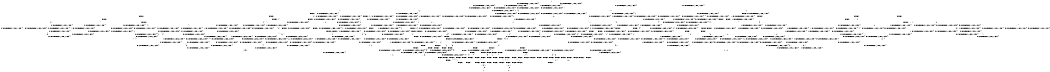 digraph BCG {
size = "7, 10.5";
center = TRUE;
node [shape = circle];
0 [peripheries = 2];
0 -> 1 [label = "EX !0 !ATOMIC_EXCH_BRANCH (1, +1, TRUE, +1, 1, FALSE) !{}"];
0 -> 2 [label = "EX !2 !ATOMIC_EXCH_BRANCH (1, +0, TRUE, +0, 1, TRUE) !{}"];
0 -> 3 [label = "EX !1 !ATOMIC_EXCH_BRANCH (1, +1, TRUE, +1, 1, FALSE) !{}"];
0 -> 4 [label = "EX !0 !ATOMIC_EXCH_BRANCH (1, +1, TRUE, +1, 1, FALSE) !{}"];
0 -> 5 [label = "EX !2 !ATOMIC_EXCH_BRANCH (1, +0, TRUE, +0, 1, TRUE) !{}"];
0 -> 6 [label = "EX !1 !ATOMIC_EXCH_BRANCH (1, +1, TRUE, +1, 1, FALSE) !{}"];
1 -> 7 [label = "EX !2 !ATOMIC_EXCH_BRANCH (1, +0, TRUE, +0, 1, FALSE) !{}"];
2 -> 8 [label = "EX !0 !ATOMIC_EXCH_BRANCH (1, +1, TRUE, +1, 1, FALSE) !{}"];
3 -> 9 [label = "EX !0 !ATOMIC_EXCH_BRANCH (1, +1, TRUE, +1, 1, TRUE) !{}"];
4 -> 7 [label = "EX !2 !ATOMIC_EXCH_BRANCH (1, +0, TRUE, +0, 1, FALSE) !{}"];
4 -> 10 [label = "EX !1 !ATOMIC_EXCH_BRANCH (1, +1, TRUE, +1, 1, TRUE) !{}"];
4 -> 11 [label = "TERMINATE !0"];
4 -> 12 [label = "EX !2 !ATOMIC_EXCH_BRANCH (1, +0, TRUE, +0, 1, FALSE) !{}"];
4 -> 13 [label = "EX !1 !ATOMIC_EXCH_BRANCH (1, +1, TRUE, +1, 1, TRUE) !{}"];
4 -> 14 [label = "TERMINATE !0"];
5 -> 2 [label = "EX !2 !ATOMIC_EXCH_BRANCH (1, +0, TRUE, +0, 1, TRUE) !{}"];
5 -> 8 [label = "EX !0 !ATOMIC_EXCH_BRANCH (1, +1, TRUE, +1, 1, FALSE) !{}"];
5 -> 15 [label = "EX !1 !ATOMIC_EXCH_BRANCH (1, +1, TRUE, +1, 1, FALSE) !{}"];
5 -> 5 [label = "EX !2 !ATOMIC_EXCH_BRANCH (1, +0, TRUE, +0, 1, TRUE) !{}"];
5 -> 16 [label = "EX !0 !ATOMIC_EXCH_BRANCH (1, +1, TRUE, +1, 1, FALSE) !{}"];
5 -> 17 [label = "EX !1 !ATOMIC_EXCH_BRANCH (1, +1, TRUE, +1, 1, FALSE) !{}"];
6 -> 9 [label = "EX !0 !ATOMIC_EXCH_BRANCH (1, +1, TRUE, +1, 1, TRUE) !{}"];
6 -> 18 [label = "EX !2 !ATOMIC_EXCH_BRANCH (1, +0, TRUE, +0, 1, FALSE) !{}"];
6 -> 19 [label = "TERMINATE !1"];
6 -> 20 [label = "EX !0 !ATOMIC_EXCH_BRANCH (1, +1, TRUE, +1, 1, TRUE) !{}"];
6 -> 21 [label = "EX !2 !ATOMIC_EXCH_BRANCH (1, +0, TRUE, +0, 1, FALSE) !{}"];
6 -> 22 [label = "TERMINATE !1"];
7 -> 23 [label = "EX !2 !ATOMIC_EXCH_BRANCH (1, +0, FALSE, +0, 2, TRUE) !{}"];
8 -> 7 [label = "EX !2 !ATOMIC_EXCH_BRANCH (1, +0, TRUE, +0, 1, FALSE) !{}"];
9 -> 24 [label = "EX !2 !ATOMIC_EXCH_BRANCH (1, +0, TRUE, +0, 1, FALSE) !{}"];
10 -> 25 [label = "EX !2 !ATOMIC_EXCH_BRANCH (1, +0, TRUE, +0, 1, FALSE) !{}"];
11 -> 26 [label = "EX !2 !ATOMIC_EXCH_BRANCH (1, +0, TRUE, +0, 1, FALSE) !{}"];
12 -> 23 [label = "EX !2 !ATOMIC_EXCH_BRANCH (1, +0, FALSE, +0, 2, TRUE) !{}"];
12 -> 27 [label = "EX !1 !ATOMIC_EXCH_BRANCH (1, +1, TRUE, +1, 1, FALSE) !{}"];
12 -> 28 [label = "TERMINATE !0"];
12 -> 29 [label = "EX !2 !ATOMIC_EXCH_BRANCH (1, +0, FALSE, +0, 2, TRUE) !{}"];
12 -> 30 [label = "EX !1 !ATOMIC_EXCH_BRANCH (1, +1, TRUE, +1, 1, FALSE) !{}"];
12 -> 31 [label = "TERMINATE !0"];
13 -> 10 [label = "EX !1 !ATOMIC_EXCH_BRANCH (1, +1, TRUE, +1, 1, TRUE) !{}"];
13 -> 25 [label = "EX !2 !ATOMIC_EXCH_BRANCH (1, +0, TRUE, +0, 1, FALSE) !{}"];
13 -> 32 [label = "TERMINATE !0"];
13 -> 13 [label = "EX !1 !ATOMIC_EXCH_BRANCH (1, +1, TRUE, +1, 1, TRUE) !{}"];
13 -> 33 [label = "EX !2 !ATOMIC_EXCH_BRANCH (1, +0, TRUE, +0, 1, FALSE) !{}"];
13 -> 34 [label = "TERMINATE !0"];
14 -> 26 [label = "EX !2 !ATOMIC_EXCH_BRANCH (1, +0, TRUE, +0, 1, FALSE) !{}"];
14 -> 35 [label = "EX !1 !ATOMIC_EXCH_BRANCH (1, +1, TRUE, +1, 1, TRUE) !{}"];
14 -> 36 [label = "EX !2 !ATOMIC_EXCH_BRANCH (1, +0, TRUE, +0, 1, FALSE) !{}"];
14 -> 37 [label = "EX !1 !ATOMIC_EXCH_BRANCH (1, +1, TRUE, +1, 1, TRUE) !{}"];
15 -> 18 [label = "EX !2 !ATOMIC_EXCH_BRANCH (1, +0, TRUE, +0, 1, FALSE) !{}"];
16 -> 7 [label = "EX !2 !ATOMIC_EXCH_BRANCH (1, +0, TRUE, +0, 1, FALSE) !{}"];
16 -> 38 [label = "EX !1 !ATOMIC_EXCH_BRANCH (1, +1, TRUE, +1, 1, TRUE) !{}"];
16 -> 39 [label = "TERMINATE !0"];
16 -> 12 [label = "EX !2 !ATOMIC_EXCH_BRANCH (1, +0, TRUE, +0, 1, FALSE) !{}"];
16 -> 40 [label = "EX !1 !ATOMIC_EXCH_BRANCH (1, +1, TRUE, +1, 1, TRUE) !{}"];
16 -> 41 [label = "TERMINATE !0"];
17 -> 18 [label = "EX !2 !ATOMIC_EXCH_BRANCH (1, +0, TRUE, +0, 1, FALSE) !{}"];
17 -> 42 [label = "EX !0 !ATOMIC_EXCH_BRANCH (1, +1, TRUE, +1, 1, TRUE) !{}"];
17 -> 43 [label = "TERMINATE !1"];
17 -> 21 [label = "EX !2 !ATOMIC_EXCH_BRANCH (1, +0, TRUE, +0, 1, FALSE) !{}"];
17 -> 44 [label = "EX !0 !ATOMIC_EXCH_BRANCH (1, +1, TRUE, +1, 1, TRUE) !{}"];
17 -> 45 [label = "TERMINATE !1"];
18 -> 46 [label = "EX !2 !ATOMIC_EXCH_BRANCH (1, +0, FALSE, +0, 2, TRUE) !{}"];
19 -> 47 [label = "EX !0 !ATOMIC_EXCH_BRANCH (1, +1, TRUE, +1, 1, TRUE) !{}"];
20 -> 9 [label = "EX !0 !ATOMIC_EXCH_BRANCH (1, +1, TRUE, +1, 1, TRUE) !{}"];
20 -> 24 [label = "EX !2 !ATOMIC_EXCH_BRANCH (1, +0, TRUE, +0, 1, FALSE) !{}"];
20 -> 48 [label = "TERMINATE !1"];
20 -> 20 [label = "EX !0 !ATOMIC_EXCH_BRANCH (1, +1, TRUE, +1, 1, TRUE) !{}"];
20 -> 49 [label = "EX !2 !ATOMIC_EXCH_BRANCH (1, +0, TRUE, +0, 1, FALSE) !{}"];
20 -> 50 [label = "TERMINATE !1"];
21 -> 46 [label = "EX !2 !ATOMIC_EXCH_BRANCH (1, +0, FALSE, +0, 2, TRUE) !{}"];
21 -> 27 [label = "EX !0 !ATOMIC_EXCH_BRANCH (1, +1, TRUE, +1, 1, FALSE) !{}"];
21 -> 51 [label = "TERMINATE !1"];
21 -> 52 [label = "EX !2 !ATOMIC_EXCH_BRANCH (1, +0, FALSE, +0, 2, TRUE) !{}"];
21 -> 30 [label = "EX !0 !ATOMIC_EXCH_BRANCH (1, +1, TRUE, +1, 1, FALSE) !{}"];
21 -> 53 [label = "TERMINATE !1"];
22 -> 47 [label = "EX !0 !ATOMIC_EXCH_BRANCH (1, +1, TRUE, +1, 1, TRUE) !{}"];
22 -> 54 [label = "EX !2 !ATOMIC_EXCH_BRANCH (1, +0, TRUE, +0, 1, FALSE) !{}"];
22 -> 55 [label = "EX !0 !ATOMIC_EXCH_BRANCH (1, +1, TRUE, +1, 1, TRUE) !{}"];
22 -> 56 [label = "EX !2 !ATOMIC_EXCH_BRANCH (1, +0, TRUE, +0, 1, FALSE) !{}"];
23 -> 27 [label = "EX !1 !ATOMIC_EXCH_BRANCH (1, +1, TRUE, +1, 1, FALSE) !{}"];
24 -> 27 [label = "EX !0 !ATOMIC_EXCH_BRANCH (1, +1, TRUE, +1, 1, FALSE) !{}"];
25 -> 27 [label = "EX !1 !ATOMIC_EXCH_BRANCH (1, +1, TRUE, +1, 1, FALSE) !{}"];
26 -> 57 [label = "EX !2 !ATOMIC_EXCH_BRANCH (1, +0, FALSE, +0, 2, TRUE) !{}"];
27 -> 58 [label = "EX !2 !ATOMIC_EXCH_BRANCH (1, +0, FALSE, +0, 2, FALSE) !{}"];
28 -> 59 [label = "EX !1 !ATOMIC_EXCH_BRANCH (1, +1, TRUE, +1, 1, FALSE) !{}"];
29 -> 23 [label = "EX !2 !ATOMIC_EXCH_BRANCH (1, +0, FALSE, +0, 2, TRUE) !{}"];
29 -> 27 [label = "EX !1 !ATOMIC_EXCH_BRANCH (1, +1, TRUE, +1, 1, FALSE) !{}"];
29 -> 28 [label = "TERMINATE !0"];
29 -> 29 [label = "EX !2 !ATOMIC_EXCH_BRANCH (1, +0, FALSE, +0, 2, TRUE) !{}"];
29 -> 30 [label = "EX !1 !ATOMIC_EXCH_BRANCH (1, +1, TRUE, +1, 1, FALSE) !{}"];
29 -> 31 [label = "TERMINATE !0"];
30 -> 58 [label = "EX !2 !ATOMIC_EXCH_BRANCH (1, +0, FALSE, +0, 2, FALSE) !{}"];
30 -> 60 [label = "TERMINATE !0"];
30 -> 61 [label = "TERMINATE !1"];
30 -> 62 [label = "EX !2 !ATOMIC_EXCH_BRANCH (1, +0, FALSE, +0, 2, FALSE) !{}"];
30 -> 63 [label = "TERMINATE !0"];
30 -> 64 [label = "TERMINATE !1"];
31 -> 59 [label = "EX !1 !ATOMIC_EXCH_BRANCH (1, +1, TRUE, +1, 1, FALSE) !{}"];
31 -> 57 [label = "EX !2 !ATOMIC_EXCH_BRANCH (1, +0, FALSE, +0, 2, TRUE) !{}"];
31 -> 65 [label = "EX !1 !ATOMIC_EXCH_BRANCH (1, +1, TRUE, +1, 1, FALSE) !{}"];
31 -> 66 [label = "EX !2 !ATOMIC_EXCH_BRANCH (1, +0, FALSE, +0, 2, TRUE) !{}"];
32 -> 67 [label = "EX !2 !ATOMIC_EXCH_BRANCH (1, +0, TRUE, +0, 1, FALSE) !{}"];
33 -> 27 [label = "EX !1 !ATOMIC_EXCH_BRANCH (1, +1, TRUE, +1, 1, FALSE) !{}"];
33 -> 68 [label = "EX !2 !ATOMIC_EXCH_BRANCH (1, +0, FALSE, +0, 2, TRUE) !{}"];
33 -> 69 [label = "TERMINATE !0"];
33 -> 30 [label = "EX !1 !ATOMIC_EXCH_BRANCH (1, +1, TRUE, +1, 1, FALSE) !{}"];
33 -> 70 [label = "EX !2 !ATOMIC_EXCH_BRANCH (1, +0, FALSE, +0, 2, TRUE) !{}"];
33 -> 71 [label = "TERMINATE !0"];
34 -> 67 [label = "EX !2 !ATOMIC_EXCH_BRANCH (1, +0, TRUE, +0, 1, FALSE) !{}"];
34 -> 35 [label = "EX !1 !ATOMIC_EXCH_BRANCH (1, +1, TRUE, +1, 1, TRUE) !{}"];
34 -> 72 [label = "EX !2 !ATOMIC_EXCH_BRANCH (1, +0, TRUE, +0, 1, FALSE) !{}"];
34 -> 37 [label = "EX !1 !ATOMIC_EXCH_BRANCH (1, +1, TRUE, +1, 1, TRUE) !{}"];
35 -> 67 [label = "EX !2 !ATOMIC_EXCH_BRANCH (1, +0, TRUE, +0, 1, FALSE) !{}"];
36 -> 57 [label = "EX !2 !ATOMIC_EXCH_BRANCH (1, +0, FALSE, +0, 2, TRUE) !{}"];
36 -> 59 [label = "EX !1 !ATOMIC_EXCH_BRANCH (1, +1, TRUE, +1, 1, FALSE) !{}"];
36 -> 66 [label = "EX !2 !ATOMIC_EXCH_BRANCH (1, +0, FALSE, +0, 2, TRUE) !{}"];
36 -> 65 [label = "EX !1 !ATOMIC_EXCH_BRANCH (1, +1, TRUE, +1, 1, FALSE) !{}"];
37 -> 35 [label = "EX !1 !ATOMIC_EXCH_BRANCH (1, +1, TRUE, +1, 1, TRUE) !{}"];
37 -> 67 [label = "EX !2 !ATOMIC_EXCH_BRANCH (1, +0, TRUE, +0, 1, FALSE) !{}"];
37 -> 37 [label = "EX !1 !ATOMIC_EXCH_BRANCH (1, +1, TRUE, +1, 1, TRUE) !{}"];
37 -> 72 [label = "EX !2 !ATOMIC_EXCH_BRANCH (1, +0, TRUE, +0, 1, FALSE) !{}"];
38 -> 25 [label = "EX !2 !ATOMIC_EXCH_BRANCH (1, +0, TRUE, +0, 1, FALSE) !{}"];
39 -> 73 [label = "EX !1 !ATOMIC_EXCH_BRANCH (1, +1, TRUE, +1, 1, TRUE) !{}"];
40 -> 38 [label = "EX !1 !ATOMIC_EXCH_BRANCH (1, +1, TRUE, +1, 1, TRUE) !{}"];
40 -> 25 [label = "EX !2 !ATOMIC_EXCH_BRANCH (1, +0, TRUE, +0, 1, FALSE) !{}"];
40 -> 74 [label = "TERMINATE !0"];
40 -> 40 [label = "EX !1 !ATOMIC_EXCH_BRANCH (1, +1, TRUE, +1, 1, TRUE) !{}"];
40 -> 33 [label = "EX !2 !ATOMIC_EXCH_BRANCH (1, +0, TRUE, +0, 1, FALSE) !{}"];
40 -> 75 [label = "TERMINATE !0"];
41 -> 73 [label = "EX !1 !ATOMIC_EXCH_BRANCH (1, +1, TRUE, +1, 1, TRUE) !{}"];
41 -> 26 [label = "EX !2 !ATOMIC_EXCH_BRANCH (1, +0, TRUE, +0, 1, FALSE) !{}"];
41 -> 76 [label = "EX !1 !ATOMIC_EXCH_BRANCH (1, +1, TRUE, +1, 1, TRUE) !{}"];
41 -> 36 [label = "EX !2 !ATOMIC_EXCH_BRANCH (1, +0, TRUE, +0, 1, FALSE) !{}"];
42 -> 24 [label = "EX !2 !ATOMIC_EXCH_BRANCH (1, +0, TRUE, +0, 1, FALSE) !{}"];
43 -> 77 [label = "EX !0 !ATOMIC_EXCH_BRANCH (1, +1, TRUE, +1, 1, TRUE) !{}"];
44 -> 42 [label = "EX !0 !ATOMIC_EXCH_BRANCH (1, +1, TRUE, +1, 1, TRUE) !{}"];
44 -> 24 [label = "EX !2 !ATOMIC_EXCH_BRANCH (1, +0, TRUE, +0, 1, FALSE) !{}"];
44 -> 78 [label = "TERMINATE !1"];
44 -> 44 [label = "EX !0 !ATOMIC_EXCH_BRANCH (1, +1, TRUE, +1, 1, TRUE) !{}"];
44 -> 49 [label = "EX !2 !ATOMIC_EXCH_BRANCH (1, +0, TRUE, +0, 1, FALSE) !{}"];
44 -> 79 [label = "TERMINATE !1"];
45 -> 77 [label = "EX !0 !ATOMIC_EXCH_BRANCH (1, +1, TRUE, +1, 1, TRUE) !{}"];
45 -> 54 [label = "EX !2 !ATOMIC_EXCH_BRANCH (1, +0, TRUE, +0, 1, FALSE) !{}"];
45 -> 80 [label = "EX !0 !ATOMIC_EXCH_BRANCH (1, +1, TRUE, +1, 1, TRUE) !{}"];
45 -> 56 [label = "EX !2 !ATOMIC_EXCH_BRANCH (1, +0, TRUE, +0, 1, FALSE) !{}"];
46 -> 27 [label = "EX !0 !ATOMIC_EXCH_BRANCH (1, +1, TRUE, +1, 1, FALSE) !{}"];
47 -> 81 [label = "EX !2 !ATOMIC_EXCH_BRANCH (1, +0, TRUE, +0, 1, FALSE) !{}"];
48 -> 81 [label = "EX !2 !ATOMIC_EXCH_BRANCH (1, +0, TRUE, +0, 1, FALSE) !{}"];
49 -> 27 [label = "EX !0 !ATOMIC_EXCH_BRANCH (1, +1, TRUE, +1, 1, FALSE) !{}"];
49 -> 82 [label = "EX !2 !ATOMIC_EXCH_BRANCH (1, +0, FALSE, +0, 2, TRUE) !{}"];
49 -> 83 [label = "TERMINATE !1"];
49 -> 30 [label = "EX !0 !ATOMIC_EXCH_BRANCH (1, +1, TRUE, +1, 1, FALSE) !{}"];
49 -> 84 [label = "EX !2 !ATOMIC_EXCH_BRANCH (1, +0, FALSE, +0, 2, TRUE) !{}"];
49 -> 85 [label = "TERMINATE !1"];
50 -> 81 [label = "EX !2 !ATOMIC_EXCH_BRANCH (1, +0, TRUE, +0, 1, FALSE) !{}"];
50 -> 47 [label = "EX !0 !ATOMIC_EXCH_BRANCH (1, +1, TRUE, +1, 1, TRUE) !{}"];
50 -> 86 [label = "EX !2 !ATOMIC_EXCH_BRANCH (1, +0, TRUE, +0, 1, FALSE) !{}"];
50 -> 55 [label = "EX !0 !ATOMIC_EXCH_BRANCH (1, +1, TRUE, +1, 1, TRUE) !{}"];
51 -> 87 [label = "EX !0 !ATOMIC_EXCH_BRANCH (1, +1, TRUE, +1, 1, FALSE) !{}"];
52 -> 46 [label = "EX !2 !ATOMIC_EXCH_BRANCH (1, +0, FALSE, +0, 2, TRUE) !{}"];
52 -> 27 [label = "EX !0 !ATOMIC_EXCH_BRANCH (1, +1, TRUE, +1, 1, FALSE) !{}"];
52 -> 51 [label = "TERMINATE !1"];
52 -> 52 [label = "EX !2 !ATOMIC_EXCH_BRANCH (1, +0, FALSE, +0, 2, TRUE) !{}"];
52 -> 30 [label = "EX !0 !ATOMIC_EXCH_BRANCH (1, +1, TRUE, +1, 1, FALSE) !{}"];
52 -> 53 [label = "TERMINATE !1"];
53 -> 87 [label = "EX !0 !ATOMIC_EXCH_BRANCH (1, +1, TRUE, +1, 1, FALSE) !{}"];
53 -> 88 [label = "EX !2 !ATOMIC_EXCH_BRANCH (1, +0, FALSE, +0, 2, TRUE) !{}"];
53 -> 89 [label = "EX !0 !ATOMIC_EXCH_BRANCH (1, +1, TRUE, +1, 1, FALSE) !{}"];
53 -> 90 [label = "EX !2 !ATOMIC_EXCH_BRANCH (1, +0, FALSE, +0, 2, TRUE) !{}"];
54 -> 88 [label = "EX !2 !ATOMIC_EXCH_BRANCH (1, +0, FALSE, +0, 2, TRUE) !{}"];
55 -> 47 [label = "EX !0 !ATOMIC_EXCH_BRANCH (1, +1, TRUE, +1, 1, TRUE) !{}"];
55 -> 81 [label = "EX !2 !ATOMIC_EXCH_BRANCH (1, +0, TRUE, +0, 1, FALSE) !{}"];
55 -> 55 [label = "EX !0 !ATOMIC_EXCH_BRANCH (1, +1, TRUE, +1, 1, TRUE) !{}"];
55 -> 86 [label = "EX !2 !ATOMIC_EXCH_BRANCH (1, +0, TRUE, +0, 1, FALSE) !{}"];
56 -> 88 [label = "EX !2 !ATOMIC_EXCH_BRANCH (1, +0, FALSE, +0, 2, TRUE) !{}"];
56 -> 87 [label = "EX !0 !ATOMIC_EXCH_BRANCH (1, +1, TRUE, +1, 1, FALSE) !{}"];
56 -> 90 [label = "EX !2 !ATOMIC_EXCH_BRANCH (1, +0, FALSE, +0, 2, TRUE) !{}"];
56 -> 89 [label = "EX !0 !ATOMIC_EXCH_BRANCH (1, +1, TRUE, +1, 1, FALSE) !{}"];
57 -> 59 [label = "EX !1 !ATOMIC_EXCH_BRANCH (1, +1, TRUE, +1, 1, FALSE) !{}"];
58 -> 91 [label = "TERMINATE !0"];
59 -> 92 [label = "EX !2 !ATOMIC_EXCH_BRANCH (1, +0, FALSE, +0, 2, FALSE) !{}"];
60 -> 93 [label = "TERMINATE !1"];
61 -> 93 [label = "TERMINATE !0"];
62 -> 91 [label = "TERMINATE !0"];
62 -> 94 [label = "TERMINATE !2"];
62 -> 95 [label = "TERMINATE !1"];
62 -> 96 [label = "TERMINATE !0"];
62 -> 97 [label = "TERMINATE !2"];
62 -> 98 [label = "TERMINATE !1"];
63 -> 93 [label = "TERMINATE !1"];
63 -> 92 [label = "EX !2 !ATOMIC_EXCH_BRANCH (1, +0, FALSE, +0, 2, FALSE) !{}"];
63 -> 99 [label = "TERMINATE !1"];
63 -> 100 [label = "EX !2 !ATOMIC_EXCH_BRANCH (1, +0, FALSE, +0, 2, FALSE) !{}"];
64 -> 93 [label = "TERMINATE !0"];
64 -> 101 [label = "EX !2 !ATOMIC_EXCH_BRANCH (1, +0, FALSE, +0, 2, FALSE) !{}"];
64 -> 99 [label = "TERMINATE !0"];
64 -> 102 [label = "EX !2 !ATOMIC_EXCH_BRANCH (1, +0, FALSE, +0, 2, FALSE) !{}"];
65 -> 92 [label = "EX !2 !ATOMIC_EXCH_BRANCH (1, +0, FALSE, +0, 2, FALSE) !{}"];
65 -> 93 [label = "TERMINATE !1"];
65 -> 100 [label = "EX !2 !ATOMIC_EXCH_BRANCH (1, +0, FALSE, +0, 2, FALSE) !{}"];
65 -> 99 [label = "TERMINATE !1"];
66 -> 57 [label = "EX !2 !ATOMIC_EXCH_BRANCH (1, +0, FALSE, +0, 2, TRUE) !{}"];
66 -> 59 [label = "EX !1 !ATOMIC_EXCH_BRANCH (1, +1, TRUE, +1, 1, FALSE) !{}"];
66 -> 66 [label = "EX !2 !ATOMIC_EXCH_BRANCH (1, +0, FALSE, +0, 2, TRUE) !{}"];
66 -> 65 [label = "EX !1 !ATOMIC_EXCH_BRANCH (1, +1, TRUE, +1, 1, FALSE) !{}"];
67 -> 59 [label = "EX !1 !ATOMIC_EXCH_BRANCH (1, +1, TRUE, +1, 1, FALSE) !{}"];
68 -> 27 [label = "EX !1 !ATOMIC_EXCH_BRANCH (1, +1, TRUE, +1, 1, FALSE) !{}"];
69 -> 59 [label = "EX !1 !ATOMIC_EXCH_BRANCH (1, +1, TRUE, +1, 1, FALSE) !{}"];
70 -> 27 [label = "EX !1 !ATOMIC_EXCH_BRANCH (1, +1, TRUE, +1, 1, FALSE) !{}"];
70 -> 68 [label = "EX !2 !ATOMIC_EXCH_BRANCH (1, +0, FALSE, +0, 2, TRUE) !{}"];
70 -> 69 [label = "TERMINATE !0"];
70 -> 30 [label = "EX !1 !ATOMIC_EXCH_BRANCH (1, +1, TRUE, +1, 1, FALSE) !{}"];
70 -> 70 [label = "EX !2 !ATOMIC_EXCH_BRANCH (1, +0, FALSE, +0, 2, TRUE) !{}"];
70 -> 71 [label = "TERMINATE !0"];
71 -> 59 [label = "EX !1 !ATOMIC_EXCH_BRANCH (1, +1, TRUE, +1, 1, FALSE) !{}"];
71 -> 103 [label = "EX !2 !ATOMIC_EXCH_BRANCH (1, +0, FALSE, +0, 2, TRUE) !{}"];
71 -> 65 [label = "EX !1 !ATOMIC_EXCH_BRANCH (1, +1, TRUE, +1, 1, FALSE) !{}"];
71 -> 104 [label = "EX !2 !ATOMIC_EXCH_BRANCH (1, +0, FALSE, +0, 2, TRUE) !{}"];
72 -> 59 [label = "EX !1 !ATOMIC_EXCH_BRANCH (1, +1, TRUE, +1, 1, FALSE) !{}"];
72 -> 103 [label = "EX !2 !ATOMIC_EXCH_BRANCH (1, +0, FALSE, +0, 2, TRUE) !{}"];
72 -> 65 [label = "EX !1 !ATOMIC_EXCH_BRANCH (1, +1, TRUE, +1, 1, FALSE) !{}"];
72 -> 104 [label = "EX !2 !ATOMIC_EXCH_BRANCH (1, +0, FALSE, +0, 2, TRUE) !{}"];
73 -> 67 [label = "EX !2 !ATOMIC_EXCH_BRANCH (1, +0, TRUE, +0, 1, FALSE) !{}"];
74 -> 73 [label = "EX !1 !ATOMIC_EXCH_BRANCH (1, +1, TRUE, +1, 1, TRUE) !{}"];
75 -> 73 [label = "EX !1 !ATOMIC_EXCH_BRANCH (1, +1, TRUE, +1, 1, TRUE) !{}"];
75 -> 67 [label = "EX !2 !ATOMIC_EXCH_BRANCH (1, +0, TRUE, +0, 1, FALSE) !{}"];
75 -> 76 [label = "EX !1 !ATOMIC_EXCH_BRANCH (1, +1, TRUE, +1, 1, TRUE) !{}"];
75 -> 72 [label = "EX !2 !ATOMIC_EXCH_BRANCH (1, +0, TRUE, +0, 1, FALSE) !{}"];
76 -> 73 [label = "EX !1 !ATOMIC_EXCH_BRANCH (1, +1, TRUE, +1, 1, TRUE) !{}"];
76 -> 67 [label = "EX !2 !ATOMIC_EXCH_BRANCH (1, +0, TRUE, +0, 1, FALSE) !{}"];
76 -> 76 [label = "EX !1 !ATOMIC_EXCH_BRANCH (1, +1, TRUE, +1, 1, TRUE) !{}"];
76 -> 72 [label = "EX !2 !ATOMIC_EXCH_BRANCH (1, +0, TRUE, +0, 1, FALSE) !{}"];
77 -> 81 [label = "EX !2 !ATOMIC_EXCH_BRANCH (1, +0, TRUE, +0, 1, FALSE) !{}"];
78 -> 77 [label = "EX !0 !ATOMIC_EXCH_BRANCH (1, +1, TRUE, +1, 1, TRUE) !{}"];
79 -> 77 [label = "EX !0 !ATOMIC_EXCH_BRANCH (1, +1, TRUE, +1, 1, TRUE) !{}"];
79 -> 81 [label = "EX !2 !ATOMIC_EXCH_BRANCH (1, +0, TRUE, +0, 1, FALSE) !{}"];
79 -> 80 [label = "EX !0 !ATOMIC_EXCH_BRANCH (1, +1, TRUE, +1, 1, TRUE) !{}"];
79 -> 86 [label = "EX !2 !ATOMIC_EXCH_BRANCH (1, +0, TRUE, +0, 1, FALSE) !{}"];
80 -> 77 [label = "EX !0 !ATOMIC_EXCH_BRANCH (1, +1, TRUE, +1, 1, TRUE) !{}"];
80 -> 81 [label = "EX !2 !ATOMIC_EXCH_BRANCH (1, +0, TRUE, +0, 1, FALSE) !{}"];
80 -> 80 [label = "EX !0 !ATOMIC_EXCH_BRANCH (1, +1, TRUE, +1, 1, TRUE) !{}"];
80 -> 86 [label = "EX !2 !ATOMIC_EXCH_BRANCH (1, +0, TRUE, +0, 1, FALSE) !{}"];
81 -> 87 [label = "EX !0 !ATOMIC_EXCH_BRANCH (1, +1, TRUE, +1, 1, FALSE) !{}"];
82 -> 27 [label = "EX !0 !ATOMIC_EXCH_BRANCH (1, +1, TRUE, +1, 1, FALSE) !{}"];
83 -> 87 [label = "EX !0 !ATOMIC_EXCH_BRANCH (1, +1, TRUE, +1, 1, FALSE) !{}"];
84 -> 27 [label = "EX !0 !ATOMIC_EXCH_BRANCH (1, +1, TRUE, +1, 1, FALSE) !{}"];
84 -> 82 [label = "EX !2 !ATOMIC_EXCH_BRANCH (1, +0, FALSE, +0, 2, TRUE) !{}"];
84 -> 83 [label = "TERMINATE !1"];
84 -> 30 [label = "EX !0 !ATOMIC_EXCH_BRANCH (1, +1, TRUE, +1, 1, FALSE) !{}"];
84 -> 84 [label = "EX !2 !ATOMIC_EXCH_BRANCH (1, +0, FALSE, +0, 2, TRUE) !{}"];
84 -> 85 [label = "TERMINATE !1"];
85 -> 87 [label = "EX !0 !ATOMIC_EXCH_BRANCH (1, +1, TRUE, +1, 1, FALSE) !{}"];
85 -> 105 [label = "EX !2 !ATOMIC_EXCH_BRANCH (1, +0, FALSE, +0, 2, TRUE) !{}"];
85 -> 89 [label = "EX !0 !ATOMIC_EXCH_BRANCH (1, +1, TRUE, +1, 1, FALSE) !{}"];
85 -> 106 [label = "EX !2 !ATOMIC_EXCH_BRANCH (1, +0, FALSE, +0, 2, TRUE) !{}"];
86 -> 87 [label = "EX !0 !ATOMIC_EXCH_BRANCH (1, +1, TRUE, +1, 1, FALSE) !{}"];
86 -> 105 [label = "EX !2 !ATOMIC_EXCH_BRANCH (1, +0, FALSE, +0, 2, TRUE) !{}"];
86 -> 89 [label = "EX !0 !ATOMIC_EXCH_BRANCH (1, +1, TRUE, +1, 1, FALSE) !{}"];
86 -> 106 [label = "EX !2 !ATOMIC_EXCH_BRANCH (1, +0, FALSE, +0, 2, TRUE) !{}"];
87 -> 101 [label = "EX !2 !ATOMIC_EXCH_BRANCH (1, +0, FALSE, +0, 2, FALSE) !{}"];
88 -> 87 [label = "EX !0 !ATOMIC_EXCH_BRANCH (1, +1, TRUE, +1, 1, FALSE) !{}"];
89 -> 101 [label = "EX !2 !ATOMIC_EXCH_BRANCH (1, +0, FALSE, +0, 2, FALSE) !{}"];
89 -> 93 [label = "TERMINATE !0"];
89 -> 102 [label = "EX !2 !ATOMIC_EXCH_BRANCH (1, +0, FALSE, +0, 2, FALSE) !{}"];
89 -> 99 [label = "TERMINATE !0"];
90 -> 88 [label = "EX !2 !ATOMIC_EXCH_BRANCH (1, +0, FALSE, +0, 2, TRUE) !{}"];
90 -> 87 [label = "EX !0 !ATOMIC_EXCH_BRANCH (1, +1, TRUE, +1, 1, FALSE) !{}"];
90 -> 90 [label = "EX !2 !ATOMIC_EXCH_BRANCH (1, +0, FALSE, +0, 2, TRUE) !{}"];
90 -> 89 [label = "EX !0 !ATOMIC_EXCH_BRANCH (1, +1, TRUE, +1, 1, FALSE) !{}"];
91 -> 107 [label = "TERMINATE !2"];
92 -> 107 [label = "TERMINATE !2"];
93 -> 108 [label = "EX !2 !ATOMIC_EXCH_BRANCH (1, +0, FALSE, +0, 2, FALSE) !{}"];
94 -> 107 [label = "TERMINATE !0"];
95 -> 109 [label = "TERMINATE !0"];
96 -> 107 [label = "TERMINATE !2"];
96 -> 109 [label = "TERMINATE !1"];
96 -> 110 [label = "TERMINATE !2"];
96 -> 111 [label = "TERMINATE !1"];
97 -> 107 [label = "TERMINATE !0"];
97 -> 112 [label = "TERMINATE !1"];
97 -> 110 [label = "TERMINATE !0"];
97 -> 113 [label = "TERMINATE !1"];
98 -> 109 [label = "TERMINATE !0"];
98 -> 112 [label = "TERMINATE !2"];
98 -> 111 [label = "TERMINATE !0"];
98 -> 113 [label = "TERMINATE !2"];
99 -> 108 [label = "EX !2 !ATOMIC_EXCH_BRANCH (1, +0, FALSE, +0, 2, FALSE) !{}"];
99 -> 114 [label = "EX !2 !ATOMIC_EXCH_BRANCH (1, +0, FALSE, +0, 2, FALSE) !{}"];
100 -> 107 [label = "TERMINATE !2"];
100 -> 109 [label = "TERMINATE !1"];
100 -> 110 [label = "TERMINATE !2"];
100 -> 111 [label = "TERMINATE !1"];
101 -> 109 [label = "TERMINATE !0"];
102 -> 109 [label = "TERMINATE !0"];
102 -> 112 [label = "TERMINATE !2"];
102 -> 111 [label = "TERMINATE !0"];
102 -> 113 [label = "TERMINATE !2"];
103 -> 59 [label = "EX !1 !ATOMIC_EXCH_BRANCH (1, +1, TRUE, +1, 1, FALSE) !{}"];
104 -> 59 [label = "EX !1 !ATOMIC_EXCH_BRANCH (1, +1, TRUE, +1, 1, FALSE) !{}"];
104 -> 103 [label = "EX !2 !ATOMIC_EXCH_BRANCH (1, +0, FALSE, +0, 2, TRUE) !{}"];
104 -> 65 [label = "EX !1 !ATOMIC_EXCH_BRANCH (1, +1, TRUE, +1, 1, FALSE) !{}"];
104 -> 104 [label = "EX !2 !ATOMIC_EXCH_BRANCH (1, +0, FALSE, +0, 2, TRUE) !{}"];
105 -> 87 [label = "EX !0 !ATOMIC_EXCH_BRANCH (1, +1, TRUE, +1, 1, FALSE) !{}"];
106 -> 87 [label = "EX !0 !ATOMIC_EXCH_BRANCH (1, +1, TRUE, +1, 1, FALSE) !{}"];
106 -> 105 [label = "EX !2 !ATOMIC_EXCH_BRANCH (1, +0, FALSE, +0, 2, TRUE) !{}"];
106 -> 89 [label = "EX !0 !ATOMIC_EXCH_BRANCH (1, +1, TRUE, +1, 1, FALSE) !{}"];
106 -> 106 [label = "EX !2 !ATOMIC_EXCH_BRANCH (1, +0, FALSE, +0, 2, TRUE) !{}"];
107 -> 115 [label = "TERMINATE !1"];
108 -> 115 [label = "TERMINATE !2"];
109 -> 115 [label = "TERMINATE !2"];
110 -> 115 [label = "TERMINATE !1"];
110 -> 116 [label = "TERMINATE !1"];
111 -> 115 [label = "TERMINATE !2"];
111 -> 116 [label = "TERMINATE !2"];
112 -> 115 [label = "TERMINATE !0"];
113 -> 115 [label = "TERMINATE !0"];
113 -> 116 [label = "TERMINATE !0"];
114 -> 115 [label = "TERMINATE !2"];
114 -> 116 [label = "TERMINATE !2"];
115 -> 117 [label = "exit"];
116 -> 118 [label = "exit"];
}
